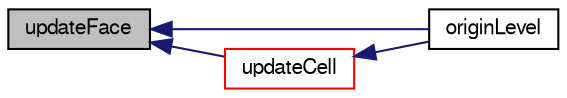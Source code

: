digraph "updateFace"
{
  bgcolor="transparent";
  edge [fontname="FreeSans",fontsize="10",labelfontname="FreeSans",labelfontsize="10"];
  node [fontname="FreeSans",fontsize="10",shape=record];
  rankdir="LR";
  Node720 [label="updateFace",height=0.2,width=0.4,color="black", fillcolor="grey75", style="filled", fontcolor="black"];
  Node720 -> Node721 [dir="back",color="midnightblue",fontsize="10",style="solid",fontname="FreeSans"];
  Node721 [label="originLevel",height=0.2,width=0.4,color="black",URL="$a21686.html#a401e7a24dbc520b869aaa022e8b6ff58"];
  Node720 -> Node722 [dir="back",color="midnightblue",fontsize="10",style="solid",fontname="FreeSans"];
  Node722 [label="updateCell",height=0.2,width=0.4,color="red",URL="$a21686.html#af886bbd874720156ec969efa27c41a40",tooltip="Influence of neighbouring face. "];
  Node722 -> Node721 [dir="back",color="midnightblue",fontsize="10",style="solid",fontname="FreeSans"];
}
